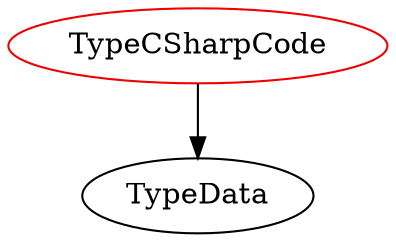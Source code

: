 digraph typecsharpcode{
TypeCSharpCode -> TypeData;
TypeCSharpCode	[shape=oval, color=red2, label="TypeCSharpCode"];
}
